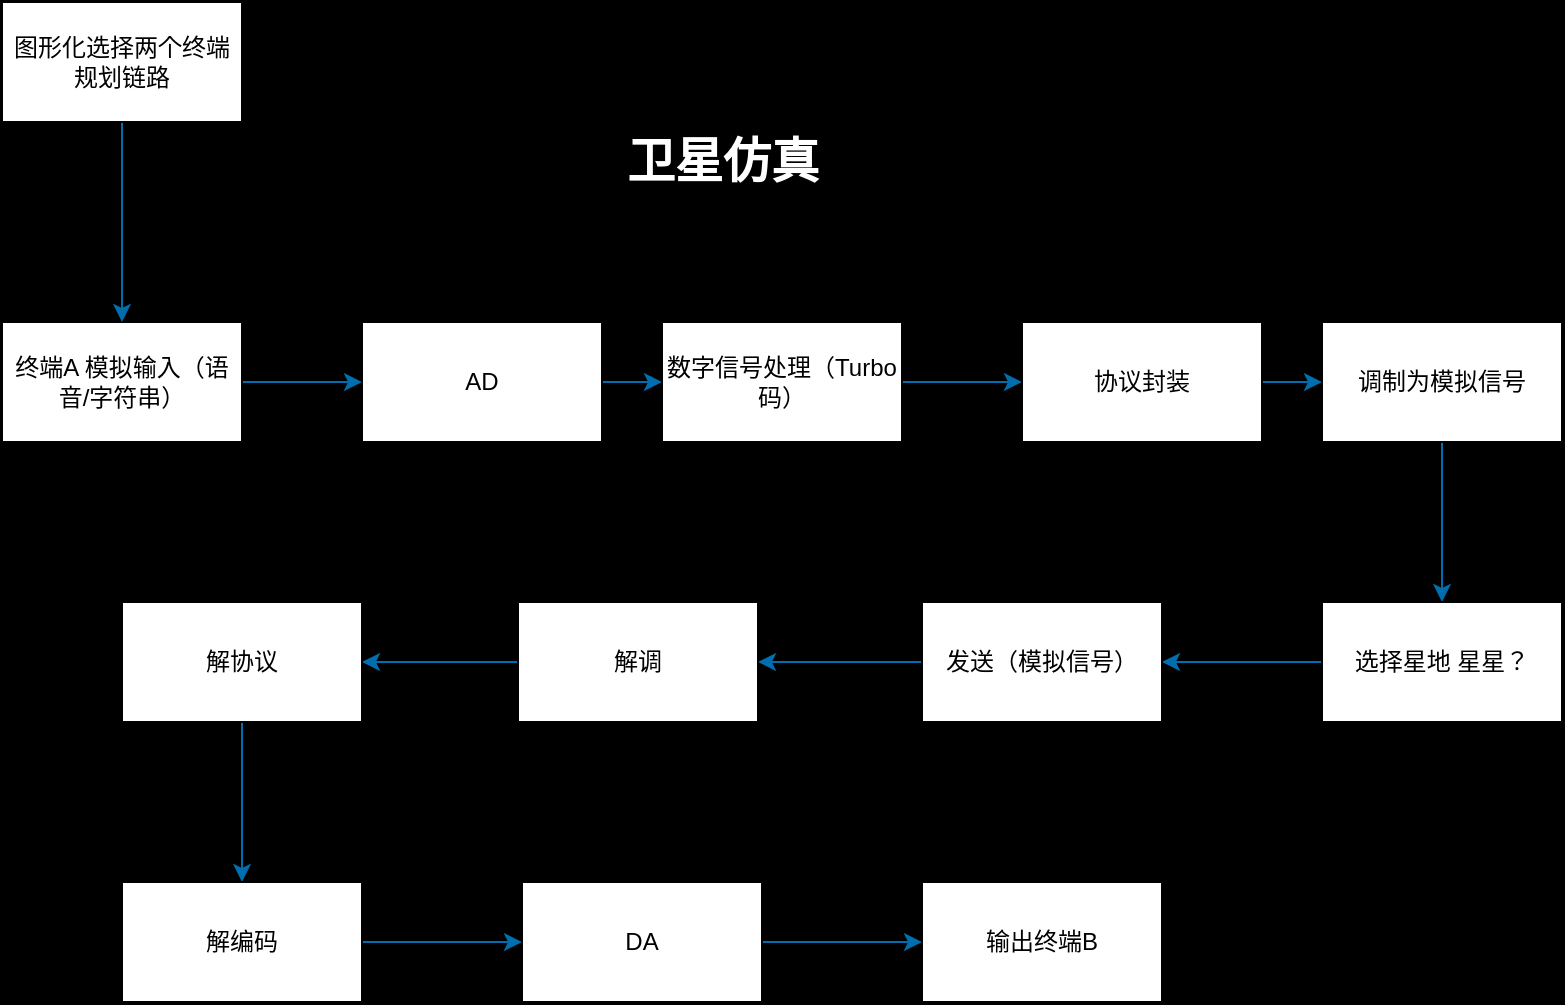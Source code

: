 <mxfile version="22.1.22" type="embed">
  <diagram id="4oxyK19EmidUwtVGu9XV" name="第 1 页">
    <mxGraphModel dx="768" dy="348" grid="1" gridSize="10" guides="1" tooltips="1" connect="1" arrows="1" fold="1" page="1" pageScale="1" pageWidth="827" pageHeight="1169" background="#000000" math="0" shadow="0">
      <root>
        <mxCell id="0" />
        <mxCell id="1" parent="0" />
        <mxCell id="4" value="" style="edgeStyle=none;html=1;labelBackgroundColor=none;fontColor=default;fillColor=#1ba1e2;strokeColor=#006EAF;" parent="1" source="2" target="3" edge="1">
          <mxGeometry relative="1" as="geometry" />
        </mxCell>
        <mxCell id="2" value="终端A 模拟输入（语音/字符串）" style="rounded=0;whiteSpace=wrap;html=1;labelBackgroundColor=none;" parent="1" vertex="1">
          <mxGeometry x="10" y="370" width="120" height="60" as="geometry" />
        </mxCell>
        <mxCell id="6" value="" style="edgeStyle=none;html=1;labelBackgroundColor=none;fontColor=default;fillColor=#1ba1e2;strokeColor=#006EAF;" parent="1" source="3" target="5" edge="1">
          <mxGeometry relative="1" as="geometry" />
        </mxCell>
        <mxCell id="3" value="AD" style="whiteSpace=wrap;html=1;rounded=0;labelBackgroundColor=none;" parent="1" vertex="1">
          <mxGeometry x="190" y="370" width="120" height="60" as="geometry" />
        </mxCell>
        <mxCell id="8" value="" style="edgeStyle=none;html=1;labelBackgroundColor=none;fontColor=default;fillColor=#1ba1e2;strokeColor=#006EAF;" parent="1" source="5" target="7" edge="1">
          <mxGeometry relative="1" as="geometry" />
        </mxCell>
        <mxCell id="5" value="数字信号处理（Turbo码）" style="whiteSpace=wrap;html=1;rounded=0;labelBackgroundColor=none;" parent="1" vertex="1">
          <mxGeometry x="340" y="370" width="120" height="60" as="geometry" />
        </mxCell>
        <mxCell id="10" value="" style="edgeStyle=none;html=1;labelBackgroundColor=none;fontColor=default;fillColor=#1ba1e2;strokeColor=#006EAF;" parent="1" source="7" target="9" edge="1">
          <mxGeometry relative="1" as="geometry" />
        </mxCell>
        <mxCell id="7" value="协议封装" style="whiteSpace=wrap;html=1;rounded=0;labelBackgroundColor=none;" parent="1" vertex="1">
          <mxGeometry x="520" y="370" width="120" height="60" as="geometry" />
        </mxCell>
        <mxCell id="12" value="" style="edgeStyle=none;html=1;labelBackgroundColor=none;fontColor=default;fillColor=#1ba1e2;strokeColor=#006EAF;" parent="1" source="9" target="11" edge="1">
          <mxGeometry relative="1" as="geometry" />
        </mxCell>
        <mxCell id="9" value="调制为模拟信号" style="whiteSpace=wrap;html=1;rounded=0;labelBackgroundColor=none;" parent="1" vertex="1">
          <mxGeometry x="670" y="370" width="120" height="60" as="geometry" />
        </mxCell>
        <mxCell id="14" value="" style="edgeStyle=none;html=1;labelBackgroundColor=none;fontColor=default;fillColor=#1ba1e2;strokeColor=#006EAF;" parent="1" source="11" target="13" edge="1">
          <mxGeometry relative="1" as="geometry" />
        </mxCell>
        <mxCell id="11" value="选择星地 星星？" style="whiteSpace=wrap;html=1;rounded=0;labelBackgroundColor=none;" parent="1" vertex="1">
          <mxGeometry x="670" y="510" width="120" height="60" as="geometry" />
        </mxCell>
        <mxCell id="16" value="" style="edgeStyle=none;html=1;labelBackgroundColor=none;fontColor=default;fillColor=#1ba1e2;strokeColor=#006EAF;" parent="1" source="13" target="15" edge="1">
          <mxGeometry relative="1" as="geometry" />
        </mxCell>
        <mxCell id="13" value="发送（模拟信号）" style="whiteSpace=wrap;html=1;rounded=0;labelBackgroundColor=none;" parent="1" vertex="1">
          <mxGeometry x="470" y="510" width="120" height="60" as="geometry" />
        </mxCell>
        <mxCell id="18" value="" style="edgeStyle=none;html=1;labelBackgroundColor=none;fontColor=default;fillColor=#1ba1e2;strokeColor=#006EAF;" parent="1" source="15" target="17" edge="1">
          <mxGeometry relative="1" as="geometry" />
        </mxCell>
        <mxCell id="15" value="&lt;div&gt;&lt;span style=&quot;background-color: transparent;&quot;&gt;解调&lt;/span&gt;&lt;/div&gt;" style="whiteSpace=wrap;html=1;rounded=0;labelBackgroundColor=none;" parent="1" vertex="1">
          <mxGeometry x="268" y="510" width="120" height="60" as="geometry" />
        </mxCell>
        <mxCell id="20" value="" style="edgeStyle=none;html=1;labelBackgroundColor=none;fontColor=default;fillColor=#1ba1e2;strokeColor=#006EAF;" parent="1" source="17" target="19" edge="1">
          <mxGeometry relative="1" as="geometry" />
        </mxCell>
        <mxCell id="17" value="解协议" style="whiteSpace=wrap;html=1;rounded=0;labelBackgroundColor=none;" parent="1" vertex="1">
          <mxGeometry x="70" y="510" width="120" height="60" as="geometry" />
        </mxCell>
        <mxCell id="22" value="" style="edgeStyle=none;html=1;labelBackgroundColor=none;fontColor=default;fillColor=#1ba1e2;strokeColor=#006EAF;" parent="1" source="19" target="21" edge="1">
          <mxGeometry relative="1" as="geometry" />
        </mxCell>
        <mxCell id="19" value="解编码" style="whiteSpace=wrap;html=1;rounded=0;labelBackgroundColor=none;" parent="1" vertex="1">
          <mxGeometry x="70" y="650" width="120" height="60" as="geometry" />
        </mxCell>
        <mxCell id="24" value="" style="edgeStyle=none;html=1;labelBackgroundColor=none;fontColor=default;fillColor=#1ba1e2;strokeColor=#006EAF;" parent="1" source="21" target="23" edge="1">
          <mxGeometry relative="1" as="geometry" />
        </mxCell>
        <mxCell id="21" value="DA" style="whiteSpace=wrap;html=1;rounded=0;labelBackgroundColor=none;" parent="1" vertex="1">
          <mxGeometry x="270" y="650" width="120" height="60" as="geometry" />
        </mxCell>
        <mxCell id="23" value="输出终端B" style="whiteSpace=wrap;html=1;rounded=0;labelBackgroundColor=none;" parent="1" vertex="1">
          <mxGeometry x="470" y="650" width="120" height="60" as="geometry" />
        </mxCell>
        <mxCell id="25" value="&lt;font color=&quot;#ffffff&quot;&gt;卫星仿真&lt;/font&gt;" style="text;html=1;fontSize=24;fontStyle=1;verticalAlign=middle;align=center;labelBackgroundColor=none;" parent="1" vertex="1">
          <mxGeometry x="320" y="270" width="100" height="40" as="geometry" />
        </mxCell>
        <mxCell id="26" value="&lt;ul&gt;&lt;li&gt;每个箭头处都要有监视器接口！&lt;/li&gt;&lt;/ul&gt;" style="text;strokeColor=none;fillColor=none;html=1;whiteSpace=wrap;verticalAlign=middle;overflow=hidden;labelBackgroundColor=none;" parent="1" vertex="1">
          <mxGeometry x="480" y="270" width="220" height="60" as="geometry" />
        </mxCell>
        <mxCell id="29" style="edgeStyle=none;html=1;exitX=0.5;exitY=1;exitDx=0;exitDy=0;entryX=0.5;entryY=0;entryDx=0;entryDy=0;labelBackgroundColor=none;fontColor=default;fillColor=#1ba1e2;strokeColor=#006EAF;" parent="1" source="28" target="2" edge="1">
          <mxGeometry relative="1" as="geometry" />
        </mxCell>
        <mxCell id="28" value="图形化选择两个终端&lt;br&gt;规划链路" style="rounded=0;whiteSpace=wrap;html=1;labelBackgroundColor=none;" parent="1" vertex="1">
          <mxGeometry x="10" y="210" width="120" height="60" as="geometry" />
        </mxCell>
      </root>
    </mxGraphModel>
  </diagram>
</mxfile>
